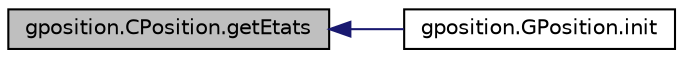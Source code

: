 digraph "gposition.CPosition.getEtats"
{
  edge [fontname="Helvetica",fontsize="10",labelfontname="Helvetica",labelfontsize="10"];
  node [fontname="Helvetica",fontsize="10",shape=record];
  rankdir="LR";
  Node1 [label="gposition.CPosition.getEtats",height=0.2,width=0.4,color="black", fillcolor="grey75", style="filled" fontcolor="black"];
  Node1 -> Node2 [dir="back",color="midnightblue",fontsize="10",style="solid"];
  Node2 [label="gposition.GPosition.init",height=0.2,width=0.4,color="black", fillcolor="white", style="filled",URL="$classgposition_1_1_g_position.html#ab71eb752cbc4e674306f6dc5c0ade871"];
}
